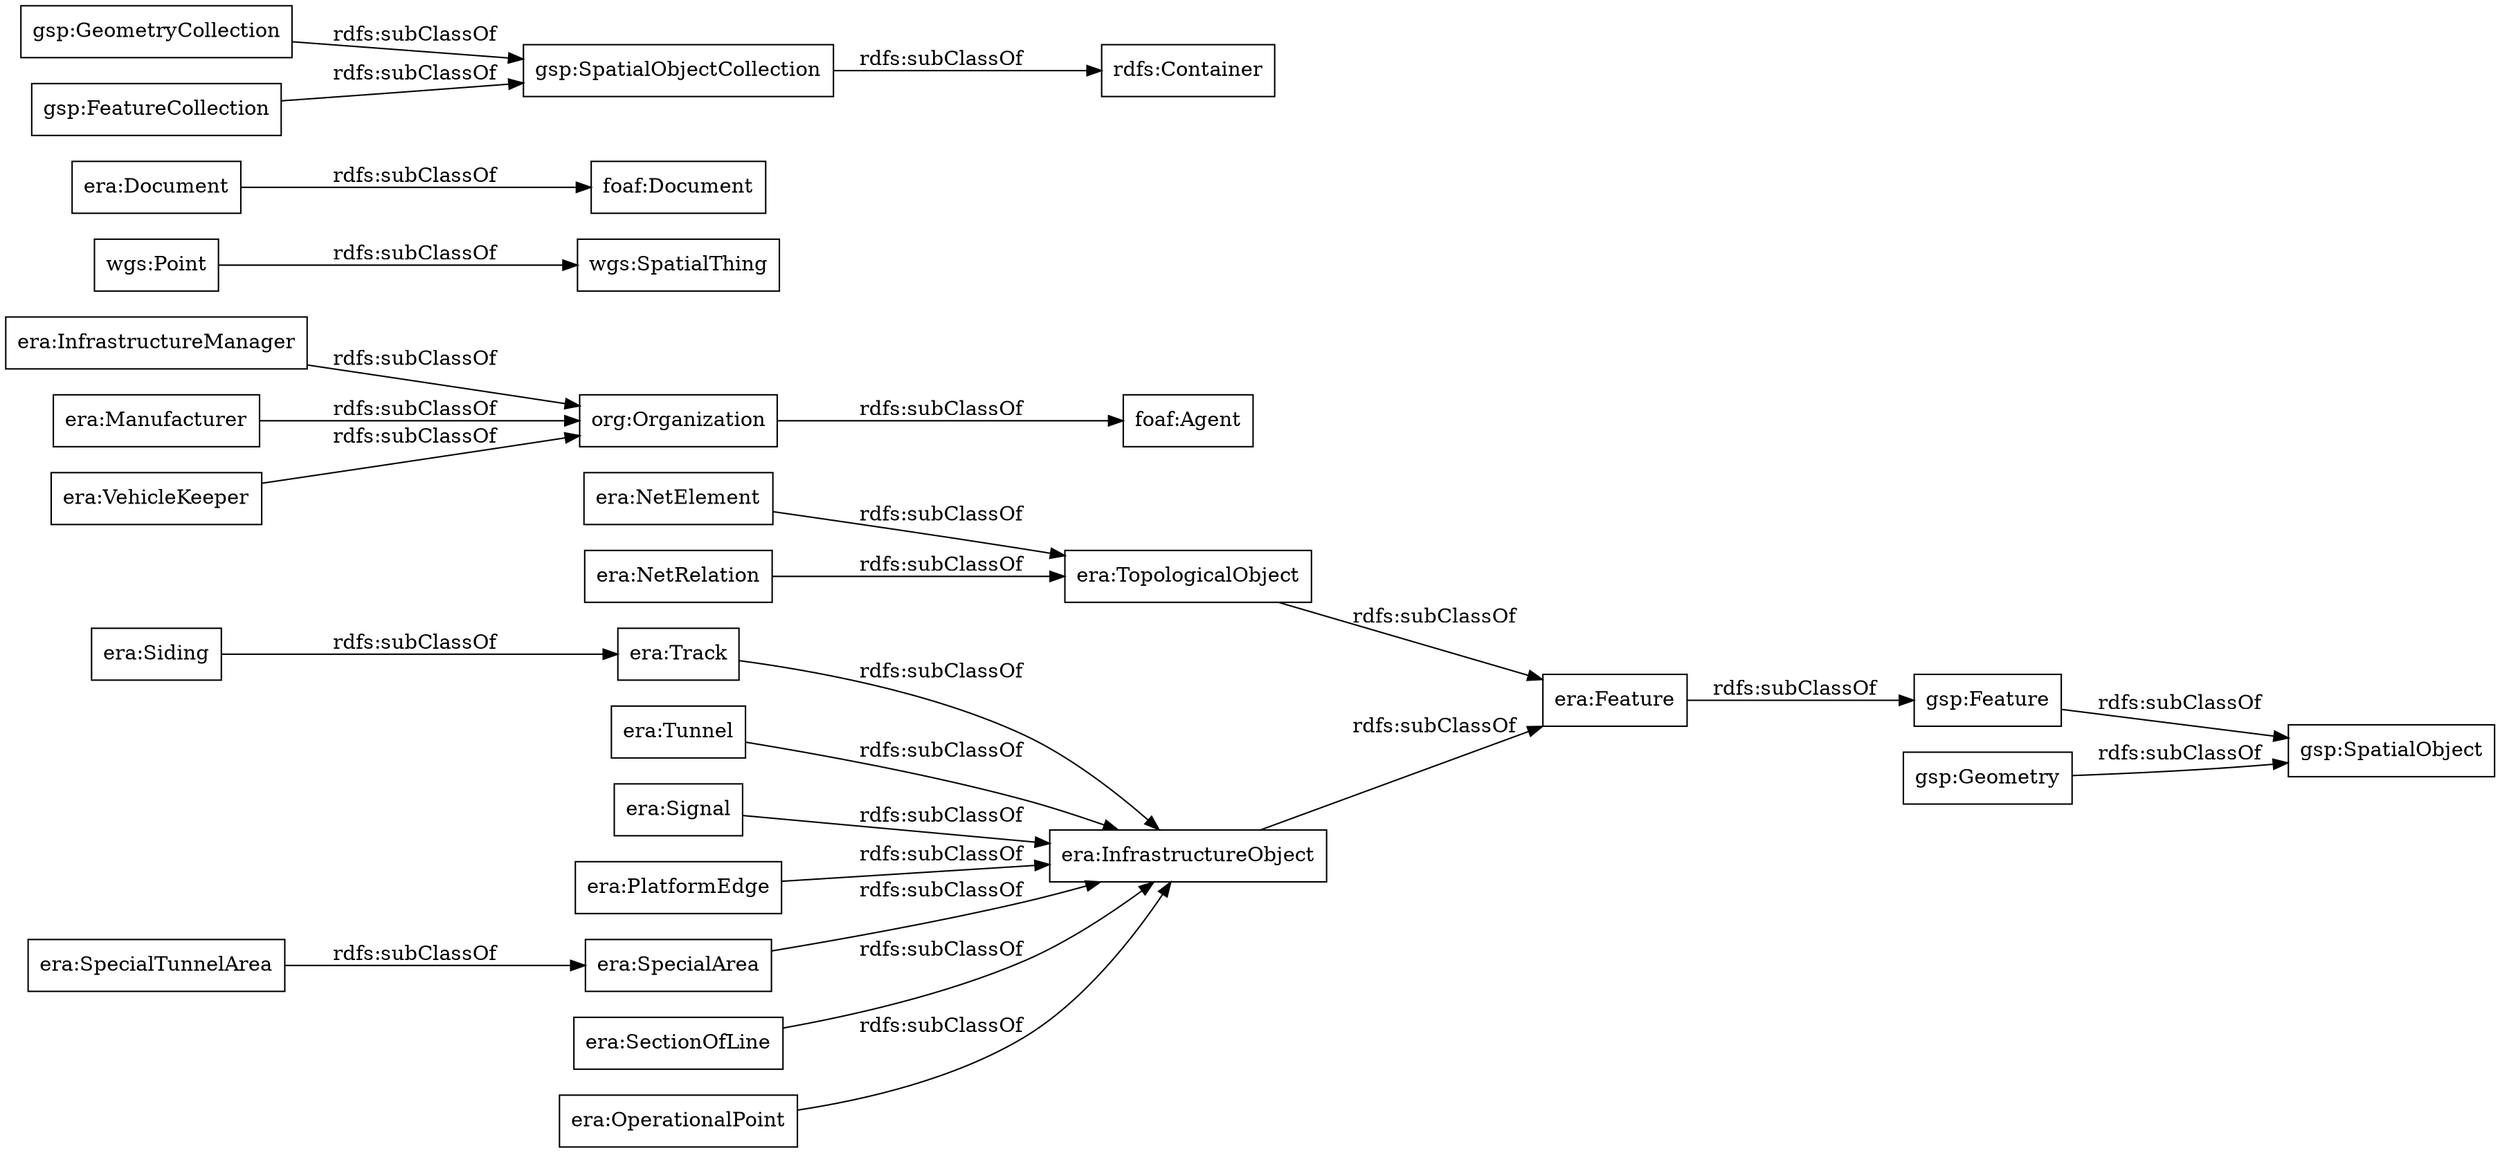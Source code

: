 digraph ar2dtool_diagram { 
rankdir=LR;
size="1000"
node [shape = rectangle, color="black"]; "era:NetRelation" "era:TopologicalObject" "era:Tunnel" "org:Organization" "era:Feature" "era:InfrastructureObject" "era:Signal" "era:InfrastructureManager" "wgs:SpatialThing" "foaf:Agent" "foaf:Document" "era:PlatformEdge" "era:Document" "era:NetElement" "era:Siding" "era:SpecialArea" "era:SectionOfLine" "gsp:Geometry" "wgs:Point" "era:Manufacturer" "era:SpecialTunnelArea" "era:OperationalPoint" "gsp:Feature" "era:Track" "era:VehicleKeeper" "gsp:SpatialObjectCollection" "gsp:SpatialObject" "gsp:GeometryCollection" "gsp:FeatureCollection" ; /*classes style*/
	"era:Document" -> "foaf:Document" [ label = "rdfs:subClassOf" ];
	"era:InfrastructureObject" -> "era:Feature" [ label = "rdfs:subClassOf" ];
	"era:SpecialArea" -> "era:InfrastructureObject" [ label = "rdfs:subClassOf" ];
	"era:Signal" -> "era:InfrastructureObject" [ label = "rdfs:subClassOf" ];
	"org:Organization" -> "foaf:Agent" [ label = "rdfs:subClassOf" ];
	"era:Siding" -> "era:Track" [ label = "rdfs:subClassOf" ];
	"era:Feature" -> "gsp:Feature" [ label = "rdfs:subClassOf" ];
	"wgs:Point" -> "wgs:SpatialThing" [ label = "rdfs:subClassOf" ];
	"era:Manufacturer" -> "org:Organization" [ label = "rdfs:subClassOf" ];
	"gsp:Feature" -> "gsp:SpatialObject" [ label = "rdfs:subClassOf" ];
	"era:NetElement" -> "era:TopologicalObject" [ label = "rdfs:subClassOf" ];
	"era:OperationalPoint" -> "era:InfrastructureObject" [ label = "rdfs:subClassOf" ];
	"era:TopologicalObject" -> "era:Feature" [ label = "rdfs:subClassOf" ];
	"era:InfrastructureManager" -> "org:Organization" [ label = "rdfs:subClassOf" ];
	"era:PlatformEdge" -> "era:InfrastructureObject" [ label = "rdfs:subClassOf" ];
	"era:SectionOfLine" -> "era:InfrastructureObject" [ label = "rdfs:subClassOf" ];
	"era:NetRelation" -> "era:TopologicalObject" [ label = "rdfs:subClassOf" ];
	"gsp:GeometryCollection" -> "gsp:SpatialObjectCollection" [ label = "rdfs:subClassOf" ];
	"era:Tunnel" -> "era:InfrastructureObject" [ label = "rdfs:subClassOf" ];
	"gsp:FeatureCollection" -> "gsp:SpatialObjectCollection" [ label = "rdfs:subClassOf" ];
	"era:VehicleKeeper" -> "org:Organization" [ label = "rdfs:subClassOf" ];
	"era:Track" -> "era:InfrastructureObject" [ label = "rdfs:subClassOf" ];
	"gsp:SpatialObjectCollection" -> "rdfs:Container" [ label = "rdfs:subClassOf" ];
	"gsp:Geometry" -> "gsp:SpatialObject" [ label = "rdfs:subClassOf" ];
	"era:SpecialTunnelArea" -> "era:SpecialArea" [ label = "rdfs:subClassOf" ];

}
